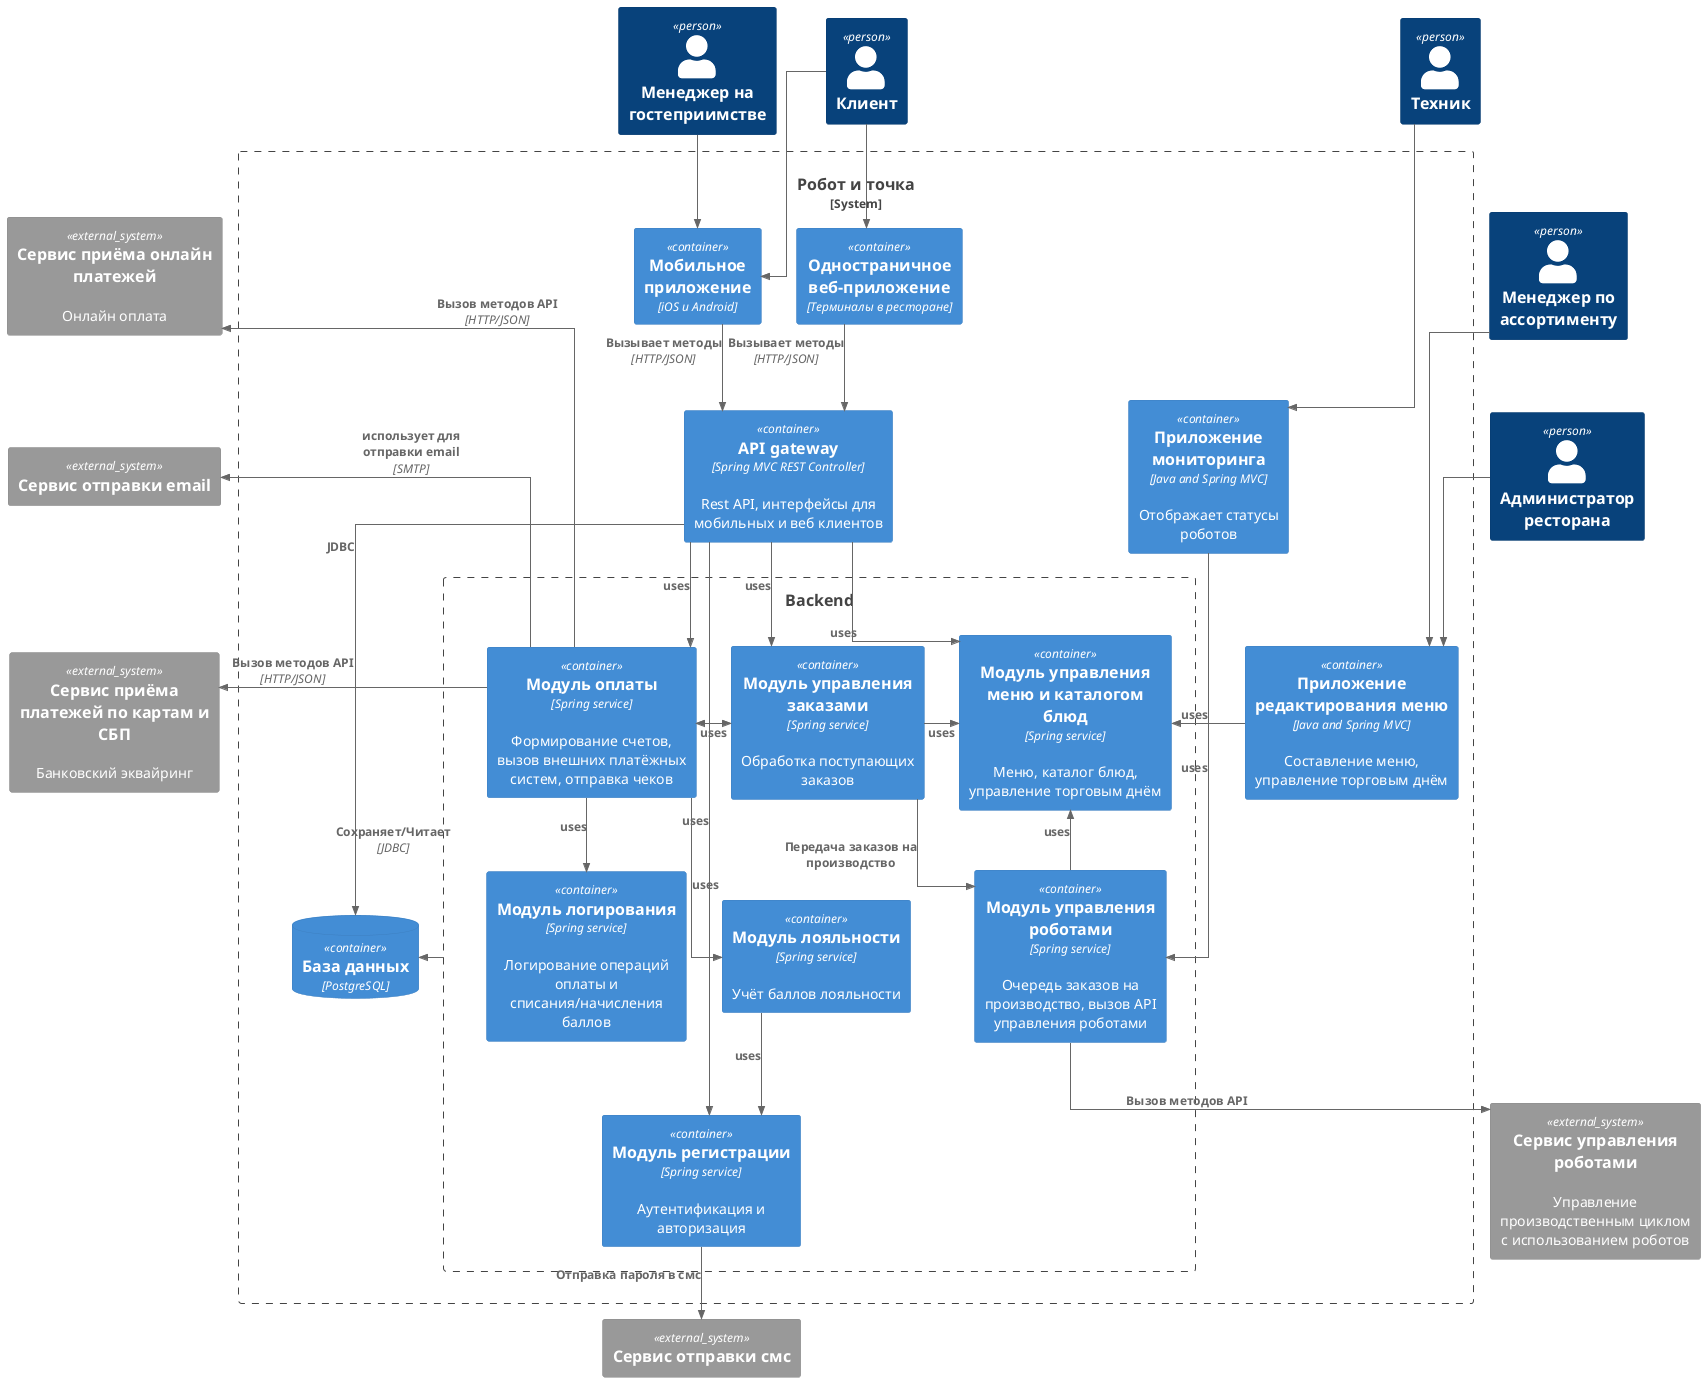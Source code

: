 @startuml Architecture_Component
!include <C4/C4_Container>
skinparam linetype ortho

Person(personClient, "Клиент")
Person(personManager, "Менеджер на гостеприимстве")
Person(personAssortmentManager, "Менеджер по ассортименту")
Person(personProductionTechnician, "Техник")
Person(personАdmin, "Администратор ресторана")

System_Boundary(systemRobot, "Робот и точка"){
	Container(mobileApp, "Мобильное приложение", "iOS и Android")
	Container(webApp, "Одностраничное веб-приложение", "Терминалы в ресторане")
	Container(monitorApp, "Приложение мониторинга","Java and Spring MVC", "Отображает статусы роботов")
	Container(catalogMenuApp, "Приложение редактирования меню", "Java and Spring MVC", "Составление меню, управление торговым днём")
	Container(api, "API gateway","Spring MVC REST Controller","Rest API, интерфейсы для мобильных и веб клиентов")
	Boundary(systemBack, "Backend"){
	
		Container(authentication, "Модуль регистрации", "Spring service", "Аутентификация и авторизация")
		Container(order, "Модуль управления заказами", "Spring service", "Обработка поступающих заказов")
		Container(payment, "Модуль оплаты", "Spring service", "Формирование счетов, вызов внешних платёжных систем, отправка чеков")
		Container(loyalty, "Модуль лояльности", "Spring service", "Учёт баллов лояльности")
		Container(catalogMenu, "Модуль управления меню и каталогом блюд", "Spring service", "Меню, каталог блюд, управление торговым днём")
		Container(robotController, "Модуль управления роботами", "Spring service", "Очередь заказов на производство, вызов API управления роботами")
		Container(logService, "Модуль логирования", "Spring service", "Логирование операций оплаты и списания/начисления баллов")
	}
	ContainerDb(database, "База данных", "PostgreSQL")
}

System_Ext(systemInternetBanking, "Сервис приёма платежей по картам и СБП", "Банковский эквайринг")
System_Ext(systemInternetPayment, "Сервис приёма онлайн платежей", "Онлайн оплата")
System_Ext(systemSmsGateway, "Сервис отправки смс")
System_Ext(systemEmailGateway, "Сервис отправки email")
System_Ext(robotAPI, "Сервис управления роботами", "Управление производственным циклом с использованием роботов")

'API Area
Rel_L(api, order, "uses")
Rel(api, authentication, "uses")
Rel(api, payment, "uses")
Rel(api, catalogMenu, "uses")
Rel(api, database, "JDBC")

'Frontend area
Rel(mobileApp, api, "Вызывает методы", "HTTP/JSON")
Rel(webApp, api, "Вызывает методы", "HTTP/JSON")
Rel(monitorApp, robotController, " uses")


'Backend area
Rel(systemBack, database, "Сохраняет/Читает", "JDBC")
Rel(order, robotController,"Передача заказов на производство")
Rel_L(order,catalogMenu, "uses")
BiRel_L(order, payment, "uses")
Rel_R(catalogMenuApp, catalogMenu,"uses")
Rel(loyalty, authentication, "uses")
Rel(payment, loyalty, "uses")
Rel(payment, logService, "uses")
Rel_U(robotController, catalogMenu, "uses")


'External System area
Rel(robotController, robotAPI, "Вызов методов API")
Rel_L(payment, systemInternetPayment,"Вызов методов API", "HTTP/JSON")
Rel_L(payment, systemInternetBanking,"Вызов методов API", "HTTP/JSON")
Rel_L(payment, systemEmailGateway, "использует для отправки email", "SMTP")
Rel(authentication, systemSmsGateway, "Отправка пароля в смс")

'Person Area
Rel(personClient, mobileApp, " ")
Rel(personManager, mobileApp, " ")
Rel(personClient, webApp, " ")
Rel(personProductionTechnician, monitorApp, " ")
Rel_R(personAssortmentManager, catalogMenuApp, " ")
Rel(personАdmin, catalogMenuApp, " ")

Lay_U(order, api)
Lay_D(monitorApp, catalogMenu)
Lay_U(systemInternetPayment, systemEmailGateway)
Lay_U(systemEmailGateway, systemInternetPayment)
Lay_D(systemEmailGateway, systemInternetBanking)
Lay_D(personProductionTechnician, personAssortmentManager)
Lay_D(personAssortmentManager, personАdmin)

@enduml